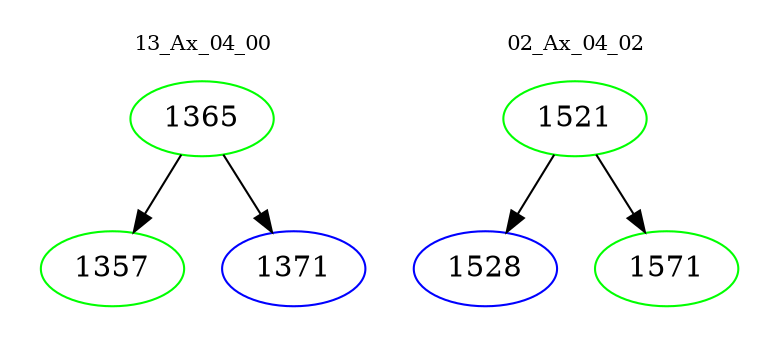 digraph{
subgraph cluster_0 {
color = white
label = "13_Ax_04_00";
fontsize=10;
T0_1365 [label="1365", color="green"]
T0_1365 -> T0_1357 [color="black"]
T0_1357 [label="1357", color="green"]
T0_1365 -> T0_1371 [color="black"]
T0_1371 [label="1371", color="blue"]
}
subgraph cluster_1 {
color = white
label = "02_Ax_04_02";
fontsize=10;
T1_1521 [label="1521", color="green"]
T1_1521 -> T1_1528 [color="black"]
T1_1528 [label="1528", color="blue"]
T1_1521 -> T1_1571 [color="black"]
T1_1571 [label="1571", color="green"]
}
}
